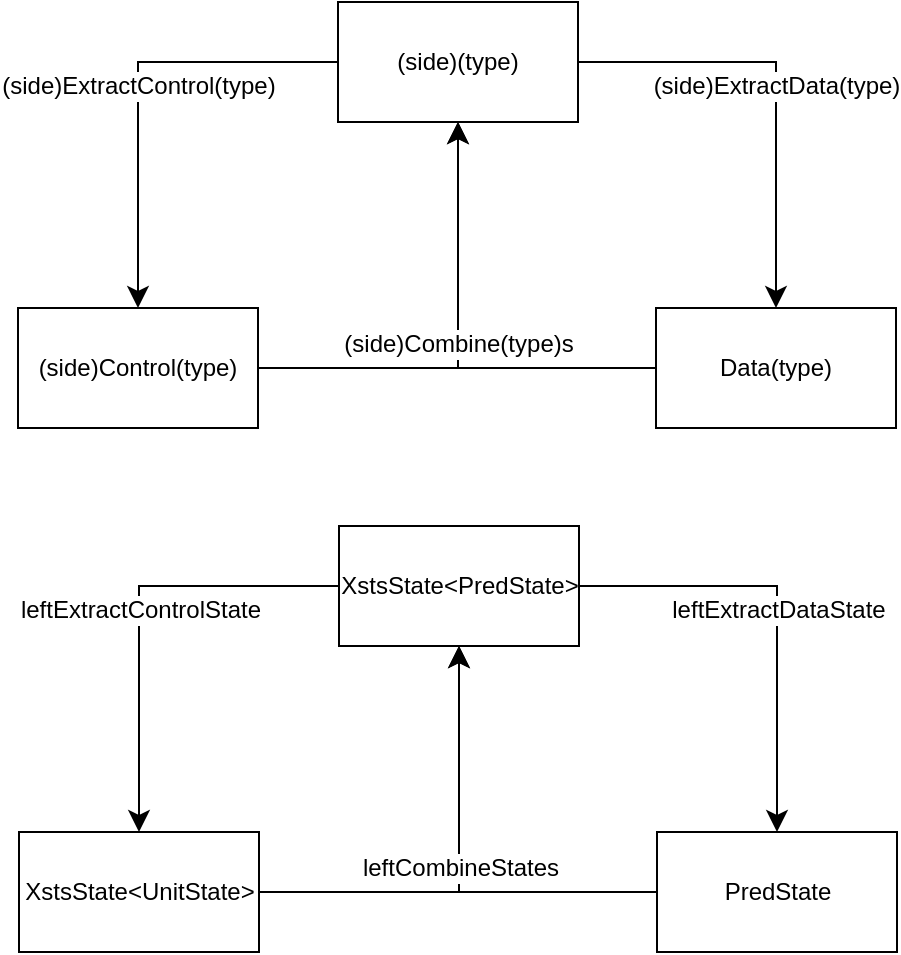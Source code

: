 <mxfile version="24.4.13" type="device" pages="2">
  <diagram name="Page-1" id="GdTkisX0Xdhr9QMNjLo4">
    <mxGraphModel dx="1050" dy="611" grid="0" gridSize="10" guides="1" tooltips="1" connect="1" arrows="1" fold="1" page="0" pageScale="1" pageWidth="850" pageHeight="1100" math="0" shadow="0">
      <root>
        <mxCell id="0" />
        <mxCell id="1" parent="0" />
        <mxCell id="nTBVWtr08780xWGyslhT-4" value="(side)ExtractControl(type)" style="edgeStyle=orthogonalEdgeStyle;rounded=0;orthogonalLoop=1;jettySize=auto;html=1;exitX=0;exitY=0.5;exitDx=0;exitDy=0;entryX=0.5;entryY=0;entryDx=0;entryDy=0;fontSize=12;startSize=8;endSize=8;" parent="1" source="nTBVWtr08780xWGyslhT-1" target="nTBVWtr08780xWGyslhT-2" edge="1">
          <mxGeometry relative="1" as="geometry" />
        </mxCell>
        <mxCell id="nTBVWtr08780xWGyslhT-5" value="(side)ExtractData(type)" style="edgeStyle=orthogonalEdgeStyle;rounded=0;orthogonalLoop=1;jettySize=auto;html=1;exitX=1;exitY=0.5;exitDx=0;exitDy=0;entryX=0.5;entryY=0;entryDx=0;entryDy=0;fontSize=12;startSize=8;endSize=8;" parent="1" source="nTBVWtr08780xWGyslhT-1" target="nTBVWtr08780xWGyslhT-3" edge="1">
          <mxGeometry relative="1" as="geometry" />
        </mxCell>
        <mxCell id="nTBVWtr08780xWGyslhT-1" value="(side)(type)" style="rounded=0;whiteSpace=wrap;html=1;" parent="1" vertex="1">
          <mxGeometry x="196" y="153" width="120" height="60" as="geometry" />
        </mxCell>
        <mxCell id="nTBVWtr08780xWGyslhT-6" style="edgeStyle=orthogonalEdgeStyle;rounded=0;orthogonalLoop=1;jettySize=auto;html=1;exitX=1;exitY=0.5;exitDx=0;exitDy=0;entryX=0.5;entryY=1;entryDx=0;entryDy=0;fontSize=12;startSize=8;endSize=8;" parent="1" source="nTBVWtr08780xWGyslhT-2" target="nTBVWtr08780xWGyslhT-1" edge="1">
          <mxGeometry relative="1" as="geometry" />
        </mxCell>
        <mxCell id="nTBVWtr08780xWGyslhT-2" value="(side)Control(type)" style="rounded=0;whiteSpace=wrap;html=1;" parent="1" vertex="1">
          <mxGeometry x="36" y="306" width="120" height="60" as="geometry" />
        </mxCell>
        <mxCell id="nTBVWtr08780xWGyslhT-7" value="(side)Combine(type)s" style="edgeStyle=orthogonalEdgeStyle;rounded=0;orthogonalLoop=1;jettySize=auto;html=1;exitX=0;exitY=0.5;exitDx=0;exitDy=0;entryX=0.5;entryY=1;entryDx=0;entryDy=0;fontSize=12;startSize=8;endSize=8;" parent="1" source="nTBVWtr08780xWGyslhT-3" target="nTBVWtr08780xWGyslhT-1" edge="1">
          <mxGeometry relative="1" as="geometry" />
        </mxCell>
        <mxCell id="nTBVWtr08780xWGyslhT-3" value="Data(type)" style="rounded=0;whiteSpace=wrap;html=1;" parent="1" vertex="1">
          <mxGeometry x="355" y="306" width="120" height="60" as="geometry" />
        </mxCell>
        <mxCell id="C_aW3PrGLO-HXSq3eOX_-1" value="leftExtractControlState" style="edgeStyle=orthogonalEdgeStyle;rounded=0;orthogonalLoop=1;jettySize=auto;html=1;exitX=0;exitY=0.5;exitDx=0;exitDy=0;entryX=0.5;entryY=0;entryDx=0;entryDy=0;fontSize=12;startSize=8;endSize=8;" edge="1" source="C_aW3PrGLO-HXSq3eOX_-3" target="C_aW3PrGLO-HXSq3eOX_-5" parent="1">
          <mxGeometry relative="1" as="geometry" />
        </mxCell>
        <mxCell id="C_aW3PrGLO-HXSq3eOX_-2" value="leftExtractDataState" style="edgeStyle=orthogonalEdgeStyle;rounded=0;orthogonalLoop=1;jettySize=auto;html=1;exitX=1;exitY=0.5;exitDx=0;exitDy=0;entryX=0.5;entryY=0;entryDx=0;entryDy=0;fontSize=12;startSize=8;endSize=8;" edge="1" source="C_aW3PrGLO-HXSq3eOX_-3" target="C_aW3PrGLO-HXSq3eOX_-7" parent="1">
          <mxGeometry relative="1" as="geometry" />
        </mxCell>
        <mxCell id="C_aW3PrGLO-HXSq3eOX_-3" value="XstsState&amp;lt;PredState&amp;gt;" style="rounded=0;whiteSpace=wrap;html=1;" vertex="1" parent="1">
          <mxGeometry x="196.5" y="415" width="120" height="60" as="geometry" />
        </mxCell>
        <mxCell id="C_aW3PrGLO-HXSq3eOX_-4" style="edgeStyle=orthogonalEdgeStyle;rounded=0;orthogonalLoop=1;jettySize=auto;html=1;exitX=1;exitY=0.5;exitDx=0;exitDy=0;entryX=0.5;entryY=1;entryDx=0;entryDy=0;fontSize=12;startSize=8;endSize=8;" edge="1" source="C_aW3PrGLO-HXSq3eOX_-5" target="C_aW3PrGLO-HXSq3eOX_-3" parent="1">
          <mxGeometry relative="1" as="geometry" />
        </mxCell>
        <mxCell id="C_aW3PrGLO-HXSq3eOX_-5" value="XstsState&amp;lt;UnitState&amp;gt;" style="rounded=0;whiteSpace=wrap;html=1;" vertex="1" parent="1">
          <mxGeometry x="36.5" y="568" width="120" height="60" as="geometry" />
        </mxCell>
        <mxCell id="C_aW3PrGLO-HXSq3eOX_-6" value="leftCombineStates" style="edgeStyle=orthogonalEdgeStyle;rounded=0;orthogonalLoop=1;jettySize=auto;html=1;exitX=0;exitY=0.5;exitDx=0;exitDy=0;entryX=0.5;entryY=1;entryDx=0;entryDy=0;fontSize=12;startSize=8;endSize=8;" edge="1" source="C_aW3PrGLO-HXSq3eOX_-7" target="C_aW3PrGLO-HXSq3eOX_-3" parent="1">
          <mxGeometry relative="1" as="geometry" />
        </mxCell>
        <mxCell id="C_aW3PrGLO-HXSq3eOX_-7" value="PredState" style="rounded=0;whiteSpace=wrap;html=1;" vertex="1" parent="1">
          <mxGeometry x="355.5" y="568" width="120" height="60" as="geometry" />
        </mxCell>
      </root>
    </mxGraphModel>
  </diagram>
  <diagram id="k-eiaRP6-8fJVZxhss_4" name="Page-2">
    <mxGraphModel dx="1050" dy="611" grid="1" gridSize="10" guides="1" tooltips="1" connect="1" arrows="1" fold="1" page="1" pageScale="1" pageWidth="850" pageHeight="1100" math="0" shadow="0">
      <root>
        <mxCell id="0" />
        <mxCell id="1" parent="0" />
        <mxCell id="7nBMWXx3L3xhGDYV_fWb-1" value="MultiState" style="swimlane;whiteSpace=wrap;html=1;" parent="1" vertex="1">
          <mxGeometry x="40" y="160" width="200" height="340" as="geometry" />
        </mxCell>
        <mxCell id="7nBMWXx3L3xhGDYV_fWb-2" value="LControlState" style="rounded=0;whiteSpace=wrap;html=1;" parent="7nBMWXx3L3xhGDYV_fWb-1" vertex="1">
          <mxGeometry x="40" y="60" width="120" height="60" as="geometry" />
        </mxCell>
        <mxCell id="7nBMWXx3L3xhGDYV_fWb-3" value="DataState" style="rounded=0;whiteSpace=wrap;html=1;" parent="7nBMWXx3L3xhGDYV_fWb-1" vertex="1">
          <mxGeometry x="40" y="150" width="120" height="60" as="geometry" />
        </mxCell>
        <mxCell id="7nBMWXx3L3xhGDYV_fWb-4" value="RControlState" style="rounded=0;whiteSpace=wrap;html=1;" parent="7nBMWXx3L3xhGDYV_fWb-1" vertex="1">
          <mxGeometry x="40" y="240" width="120" height="60" as="geometry" />
        </mxCell>
        <mxCell id="7nBMWXx3L3xhGDYV_fWb-13" value="leftTransFunc" style="edgeStyle=orthogonalEdgeStyle;rounded=0;orthogonalLoop=1;jettySize=auto;html=1;exitX=1;exitY=0.5;exitDx=0;exitDy=0;entryX=0;entryY=0.5;entryDx=0;entryDy=0;" parent="1" source="7nBMWXx3L3xhGDYV_fWb-5" target="7nBMWXx3L3xhGDYV_fWb-12" edge="1">
          <mxGeometry relative="1" as="geometry" />
        </mxCell>
        <mxCell id="7nBMWXx3L3xhGDYV_fWb-5" value="LState" style="rounded=0;whiteSpace=wrap;html=1;" parent="1" vertex="1">
          <mxGeometry x="290" y="270" width="120" height="60" as="geometry" />
        </mxCell>
        <mxCell id="7nBMWXx3L3xhGDYV_fWb-6" style="edgeStyle=orthogonalEdgeStyle;rounded=0;orthogonalLoop=1;jettySize=auto;html=1;exitX=1;exitY=0.5;exitDx=0;exitDy=0;entryX=0;entryY=0.5;entryDx=0;entryDy=0;" parent="1" source="7nBMWXx3L3xhGDYV_fWb-2" target="7nBMWXx3L3xhGDYV_fWb-5" edge="1">
          <mxGeometry relative="1" as="geometry" />
        </mxCell>
        <mxCell id="7nBMWXx3L3xhGDYV_fWb-7" style="edgeStyle=orthogonalEdgeStyle;rounded=0;orthogonalLoop=1;jettySize=auto;html=1;exitX=1;exitY=0.5;exitDx=0;exitDy=0;entryX=0;entryY=0.5;entryDx=0;entryDy=0;" parent="1" source="7nBMWXx3L3xhGDYV_fWb-3" target="7nBMWXx3L3xhGDYV_fWb-5" edge="1">
          <mxGeometry relative="1" as="geometry" />
        </mxCell>
        <mxCell id="7nBMWXx3L3xhGDYV_fWb-8" value="MultiState" style="swimlane;whiteSpace=wrap;html=1;" parent="1" vertex="1">
          <mxGeometry x="700" y="160" width="200" height="340" as="geometry" />
        </mxCell>
        <mxCell id="7nBMWXx3L3xhGDYV_fWb-9" value="LControlState" style="rounded=0;whiteSpace=wrap;html=1;" parent="7nBMWXx3L3xhGDYV_fWb-8" vertex="1">
          <mxGeometry x="40" y="60" width="120" height="60" as="geometry" />
        </mxCell>
        <mxCell id="7nBMWXx3L3xhGDYV_fWb-10" value="DataState" style="rounded=0;whiteSpace=wrap;html=1;" parent="7nBMWXx3L3xhGDYV_fWb-8" vertex="1">
          <mxGeometry x="40" y="150" width="120" height="60" as="geometry" />
        </mxCell>
        <mxCell id="7nBMWXx3L3xhGDYV_fWb-11" value="RControlState" style="rounded=0;whiteSpace=wrap;html=1;" parent="7nBMWXx3L3xhGDYV_fWb-8" vertex="1">
          <mxGeometry x="40" y="240" width="120" height="60" as="geometry" />
        </mxCell>
        <mxCell id="7nBMWXx3L3xhGDYV_fWb-14" style="edgeStyle=orthogonalEdgeStyle;rounded=0;orthogonalLoop=1;jettySize=auto;html=1;exitX=1;exitY=0.5;exitDx=0;exitDy=0;entryX=0;entryY=0.5;entryDx=0;entryDy=0;" parent="1" source="7nBMWXx3L3xhGDYV_fWb-12" target="7nBMWXx3L3xhGDYV_fWb-9" edge="1">
          <mxGeometry relative="1" as="geometry" />
        </mxCell>
        <mxCell id="7nBMWXx3L3xhGDYV_fWb-15" style="edgeStyle=orthogonalEdgeStyle;rounded=0;orthogonalLoop=1;jettySize=auto;html=1;exitX=1;exitY=0.5;exitDx=0;exitDy=0;entryX=0;entryY=0.5;entryDx=0;entryDy=0;" parent="1" source="7nBMWXx3L3xhGDYV_fWb-12" target="7nBMWXx3L3xhGDYV_fWb-10" edge="1">
          <mxGeometry relative="1" as="geometry" />
        </mxCell>
        <mxCell id="7nBMWXx3L3xhGDYV_fWb-12" value="LState" style="rounded=0;whiteSpace=wrap;html=1;" parent="1" vertex="1">
          <mxGeometry x="520" y="270" width="120" height="60" as="geometry" />
        </mxCell>
        <mxCell id="7nBMWXx3L3xhGDYV_fWb-16" style="edgeStyle=orthogonalEdgeStyle;rounded=0;orthogonalLoop=1;jettySize=auto;html=1;exitX=1;exitY=0.5;exitDx=0;exitDy=0;entryX=0;entryY=0.5;entryDx=0;entryDy=0;" parent="1" source="7nBMWXx3L3xhGDYV_fWb-4" target="7nBMWXx3L3xhGDYV_fWb-11" edge="1">
          <mxGeometry relative="1" as="geometry" />
        </mxCell>
        <mxCell id="eaqOvhduFurio9QyHN3i-17" value="MultiState" style="swimlane;whiteSpace=wrap;html=1;" vertex="1" parent="1">
          <mxGeometry x="40" y="600" width="160" height="340" as="geometry" />
        </mxCell>
        <mxCell id="eaqOvhduFurio9QyHN3i-18" value="CfaState&amp;lt;UnitState&amp;gt;" style="rounded=0;whiteSpace=wrap;html=1;" vertex="1" parent="eaqOvhduFurio9QyHN3i-17">
          <mxGeometry x="20" y="60" width="120" height="60" as="geometry" />
        </mxCell>
        <mxCell id="eaqOvhduFurio9QyHN3i-19" value="ExplState" style="rounded=0;whiteSpace=wrap;html=1;" vertex="1" parent="eaqOvhduFurio9QyHN3i-17">
          <mxGeometry x="20" y="150" width="120" height="60" as="geometry" />
        </mxCell>
        <mxCell id="eaqOvhduFurio9QyHN3i-20" value="XstsState&amp;lt;UnitState&amp;gt;" style="rounded=0;whiteSpace=wrap;html=1;" vertex="1" parent="eaqOvhduFurio9QyHN3i-17">
          <mxGeometry x="20" y="240" width="120" height="60" as="geometry" />
        </mxCell>
        <mxCell id="eaqOvhduFurio9QyHN3i-25" value="MultiState" style="swimlane;whiteSpace=wrap;html=1;" vertex="1" parent="1">
          <mxGeometry x="740" y="600" width="160" height="340" as="geometry" />
        </mxCell>
        <mxCell id="eaqOvhduFurio9QyHN3i-26" value="CfaState&amp;lt;UnitState&amp;gt;" style="rounded=0;whiteSpace=wrap;html=1;" vertex="1" parent="eaqOvhduFurio9QyHN3i-25">
          <mxGeometry x="20" y="60" width="120" height="60" as="geometry" />
        </mxCell>
        <mxCell id="eaqOvhduFurio9QyHN3i-27" value="ExplState" style="rounded=0;whiteSpace=wrap;html=1;" vertex="1" parent="eaqOvhduFurio9QyHN3i-25">
          <mxGeometry x="20" y="150" width="120" height="60" as="geometry" />
        </mxCell>
        <mxCell id="eaqOvhduFurio9QyHN3i-28" value="XstsState&amp;lt;UnitState&amp;gt;" style="rounded=0;whiteSpace=wrap;html=1;" vertex="1" parent="eaqOvhduFurio9QyHN3i-25">
          <mxGeometry x="20" y="240" width="120" height="60" as="geometry" />
        </mxCell>
        <mxCell id="eaqOvhduFurio9QyHN3i-34" value="MultiTransFunc" style="swimlane;whiteSpace=wrap;html=1;" vertex="1" parent="1">
          <mxGeometry x="370" y="690" width="200" height="200" as="geometry">
            <mxRectangle x="390" y="700" width="120" height="30" as="alternateBounds" />
          </mxGeometry>
        </mxCell>
        <mxCell id="eaqOvhduFurio9QyHN3i-35" value="CfaTransFunc&lt;div&gt;&amp;lt;ExplState&amp;gt;&lt;/div&gt;" style="rounded=0;whiteSpace=wrap;html=1;" vertex="1" parent="eaqOvhduFurio9QyHN3i-34">
          <mxGeometry x="40" y="40" width="120" height="60" as="geometry" />
        </mxCell>
        <mxCell id="eaqOvhduFurio9QyHN3i-36" value="XstsTransFunc&lt;div&gt;&amp;lt;ExplState&amp;gt;&lt;/div&gt;" style="rounded=0;whiteSpace=wrap;html=1;" vertex="1" parent="eaqOvhduFurio9QyHN3i-34">
          <mxGeometry x="40" y="120" width="120" height="60" as="geometry" />
        </mxCell>
        <mxCell id="eaqOvhduFurio9QyHN3i-37" style="edgeStyle=orthogonalEdgeStyle;rounded=0;orthogonalLoop=1;jettySize=auto;html=1;exitX=1;exitY=0.25;exitDx=0;exitDy=0;entryX=0;entryY=0.25;entryDx=0;entryDy=0;" edge="1" parent="1" source="eaqOvhduFurio9QyHN3i-18" target="eaqOvhduFurio9QyHN3i-26">
          <mxGeometry relative="1" as="geometry" />
        </mxCell>
        <mxCell id="eaqOvhduFurio9QyHN3i-42" style="edgeStyle=orthogonalEdgeStyle;rounded=0;orthogonalLoop=1;jettySize=auto;html=1;exitX=1;exitY=0.5;exitDx=0;exitDy=0;entryX=0;entryY=0.5;entryDx=0;entryDy=0;" edge="1" parent="1" source="eaqOvhduFurio9QyHN3i-38" target="eaqOvhduFurio9QyHN3i-36">
          <mxGeometry relative="1" as="geometry" />
        </mxCell>
        <mxCell id="eaqOvhduFurio9QyHN3i-38" value="XstsState&lt;div&gt;&amp;lt;ExplState&amp;gt;&lt;/div&gt;" style="rounded=0;whiteSpace=wrap;html=1;" vertex="1" parent="1">
          <mxGeometry x="230" y="810" width="110" height="60" as="geometry" />
        </mxCell>
        <mxCell id="eaqOvhduFurio9QyHN3i-44" style="edgeStyle=orthogonalEdgeStyle;rounded=0;orthogonalLoop=1;jettySize=auto;html=1;exitX=1;exitY=0.25;exitDx=0;exitDy=0;entryX=0;entryY=0.5;entryDx=0;entryDy=0;" edge="1" parent="1" source="eaqOvhduFurio9QyHN3i-39" target="eaqOvhduFurio9QyHN3i-27">
          <mxGeometry relative="1" as="geometry" />
        </mxCell>
        <mxCell id="eaqOvhduFurio9QyHN3i-45" style="edgeStyle=orthogonalEdgeStyle;rounded=0;orthogonalLoop=1;jettySize=auto;html=1;exitX=1;exitY=0.75;exitDx=0;exitDy=0;entryX=0;entryY=0.5;entryDx=0;entryDy=0;" edge="1" parent="1" source="eaqOvhduFurio9QyHN3i-39" target="eaqOvhduFurio9QyHN3i-28">
          <mxGeometry relative="1" as="geometry" />
        </mxCell>
        <mxCell id="eaqOvhduFurio9QyHN3i-39" value="XstsState&lt;div&gt;&amp;lt;ExplState&amp;gt;&lt;/div&gt;" style="rounded=0;whiteSpace=wrap;html=1;" vertex="1" parent="1">
          <mxGeometry x="600" y="810" width="110" height="60" as="geometry" />
        </mxCell>
        <mxCell id="eaqOvhduFurio9QyHN3i-40" style="edgeStyle=orthogonalEdgeStyle;rounded=0;orthogonalLoop=1;jettySize=auto;html=1;exitX=1;exitY=0.5;exitDx=0;exitDy=0;entryX=0;entryY=0.25;entryDx=0;entryDy=0;" edge="1" parent="1" source="eaqOvhduFurio9QyHN3i-19" target="eaqOvhduFurio9QyHN3i-38">
          <mxGeometry relative="1" as="geometry" />
        </mxCell>
        <mxCell id="eaqOvhduFurio9QyHN3i-41" style="edgeStyle=orthogonalEdgeStyle;rounded=0;orthogonalLoop=1;jettySize=auto;html=1;exitX=1;exitY=0.5;exitDx=0;exitDy=0;entryX=0;entryY=0.75;entryDx=0;entryDy=0;" edge="1" parent="1" source="eaqOvhduFurio9QyHN3i-20" target="eaqOvhduFurio9QyHN3i-38">
          <mxGeometry relative="1" as="geometry" />
        </mxCell>
        <mxCell id="eaqOvhduFurio9QyHN3i-43" style="edgeStyle=orthogonalEdgeStyle;rounded=0;orthogonalLoop=1;jettySize=auto;html=1;exitX=1;exitY=0.5;exitDx=0;exitDy=0;" edge="1" parent="1" source="eaqOvhduFurio9QyHN3i-36" target="eaqOvhduFurio9QyHN3i-39">
          <mxGeometry relative="1" as="geometry" />
        </mxCell>
      </root>
    </mxGraphModel>
  </diagram>
</mxfile>
